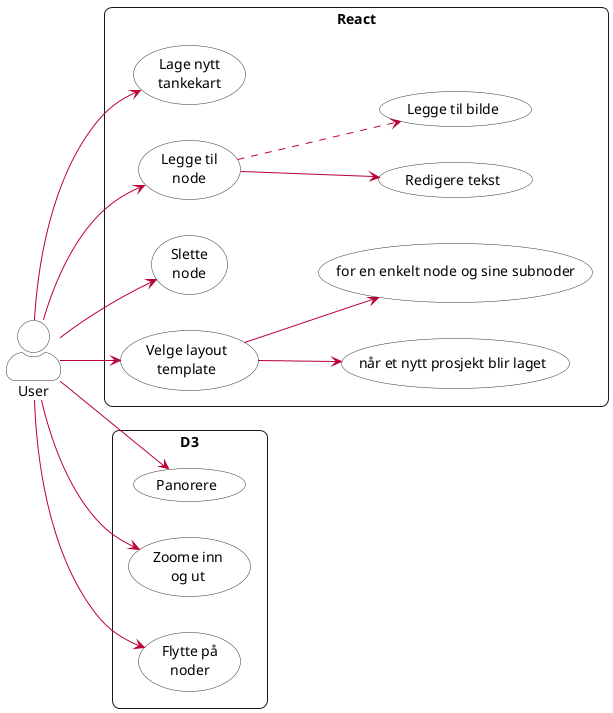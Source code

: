 @startuml
'https://plantuml.com/use-case-diagram
left to right direction
skinparam actorStyle awesome

skinparam sequence {
    ActorBorderColor #333
    ActorBackgroundColor white
}

skinparam usecase {
    ArrowColor #BB0033
    BorderColor #333
    BackgroundColor white
}

skinparam roundcorner 15

rectangle "React" {
  usecase "Lage nytt\ntankekart" as New
  usecase "Legge til\nnode" as Add
  usecase "Slette\nnode" as Del
  usecase "Redigere tekst" as Edit
  usecase "Legge til bilde" as Pic
  usecase "Velge layout\ntemplate" as Layout
  usecase "når et nytt prosjekt blir laget" as s
  usecase "for en enkelt node og sine subnoder" as t
}

rectangle "D3" {
  usecase "Panorere" as Pan
  usecase "Zoome inn\nog ut" as Zoom
  usecase "Flytte på\nnoder" as Drag
}



User --> (New)
User --> (Del)
User --> (Add)

(Add) --> (Edit)
(Add) ..> (Pic)
User --> (Layout)

(Layout) --> (s)
(Layout) --> (t)


User --> (Pan)
User --> (Zoom)
User --> (Drag)

/'note righ of Admin : This is an example.

:Main Admin: as Admin
(Use the application) as (Use)

note right of (Use)
A note can also
be on several lines
end note

note "This note is connected\nto several objects." as N2
(Start) .. N2
N2 .. (Use)'/
@enduml